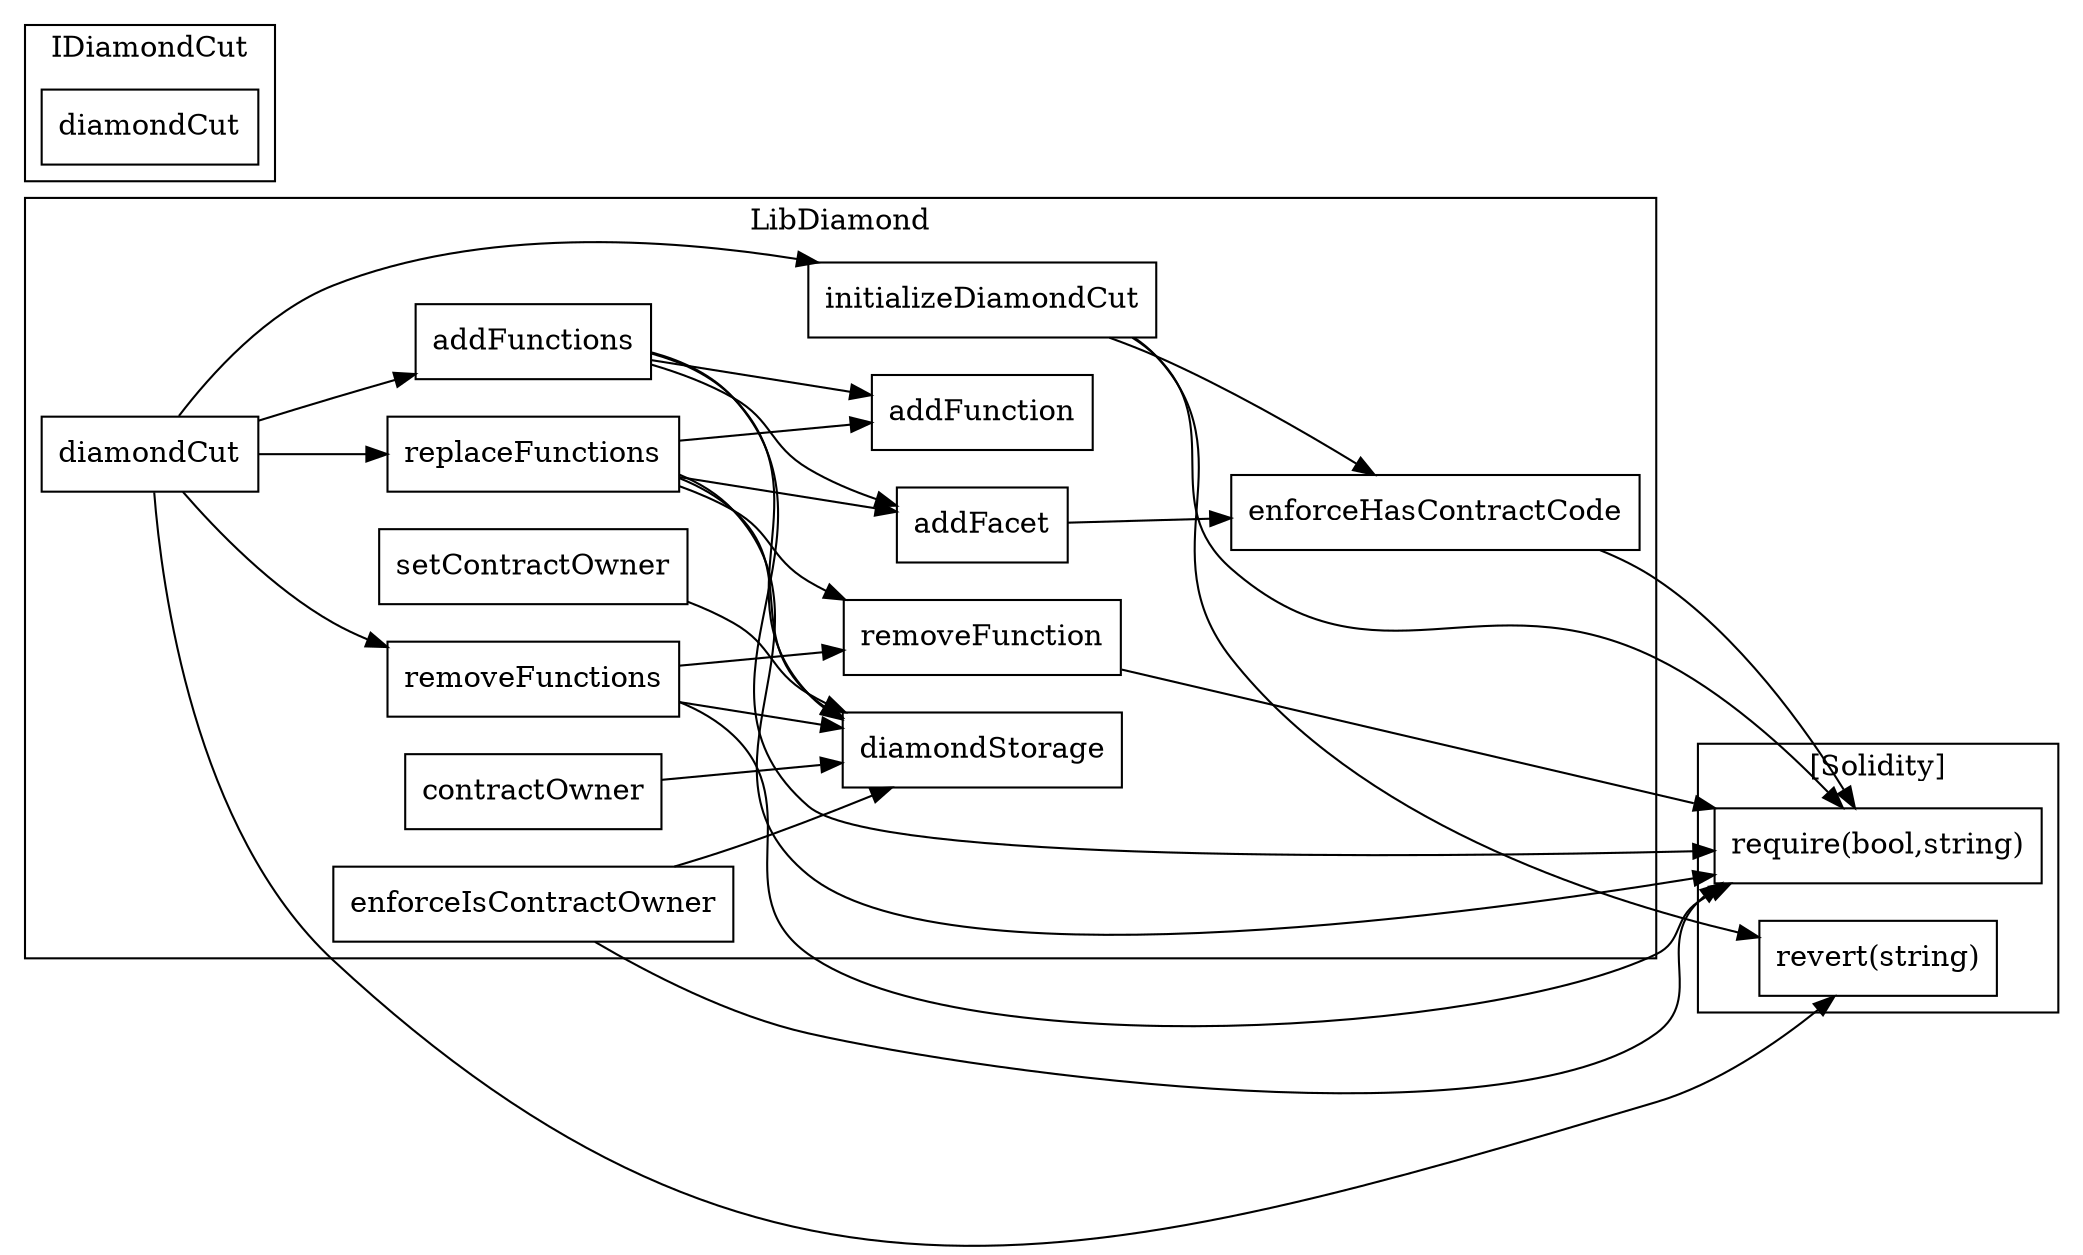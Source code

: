 strict digraph {
rankdir="LR"
node [shape=box]
subgraph cluster_833_LibDiamond {
label = "LibDiamond"
"833_initializeDiamondCut" [label="initializeDiamondCut"]
"833_replaceFunctions" [label="replaceFunctions"]
"833_enforceHasContractCode" [label="enforceHasContractCode"]
"833_diamondStorage" [label="diamondStorage"]
"833_contractOwner" [label="contractOwner"]
"833_removeFunction" [label="removeFunction"]
"833_setContractOwner" [label="setContractOwner"]
"833_diamondCut" [label="diamondCut"]
"833_removeFunctions" [label="removeFunctions"]
"833_addFunctions" [label="addFunctions"]
"833_addFunction" [label="addFunction"]
"833_enforceIsContractOwner" [label="enforceIsContractOwner"]
"833_addFacet" [label="addFacet"]
"833_diamondCut" -> "833_removeFunctions"
"833_addFunctions" -> "833_diamondStorage"
"833_addFunctions" -> "833_addFunction"
"833_replaceFunctions" -> "833_addFunction"
"833_diamondCut" -> "833_initializeDiamondCut"
"833_contractOwner" -> "833_diamondStorage"
"833_replaceFunctions" -> "833_removeFunction"
"833_initializeDiamondCut" -> "833_enforceHasContractCode"
"833_replaceFunctions" -> "833_addFacet"
"833_addFacet" -> "833_enforceHasContractCode"
"833_removeFunctions" -> "833_diamondStorage"
"833_replaceFunctions" -> "833_diamondStorage"
"833_setContractOwner" -> "833_diamondStorage"
"833_addFunctions" -> "833_addFacet"
"833_diamondCut" -> "833_replaceFunctions"
"833_removeFunctions" -> "833_removeFunction"
"833_enforceIsContractOwner" -> "833_diamondStorage"
"833_diamondCut" -> "833_addFunctions"
}subgraph cluster_871_IDiamondCut {
label = "IDiamondCut"
"871_diamondCut" [label="diamondCut"]
}subgraph cluster_solidity {
label = "[Solidity]"
"revert(string)" 
"require(bool,string)" 
"833_removeFunctions" -> "require(bool,string)"
"833_removeFunction" -> "require(bool,string)"
"833_initializeDiamondCut" -> "revert(string)"
"833_initializeDiamondCut" -> "require(bool,string)"
"833_enforceHasContractCode" -> "require(bool,string)"
"833_diamondCut" -> "revert(string)"
"833_enforceIsContractOwner" -> "require(bool,string)"
"833_replaceFunctions" -> "require(bool,string)"
"833_addFunctions" -> "require(bool,string)"
}
}